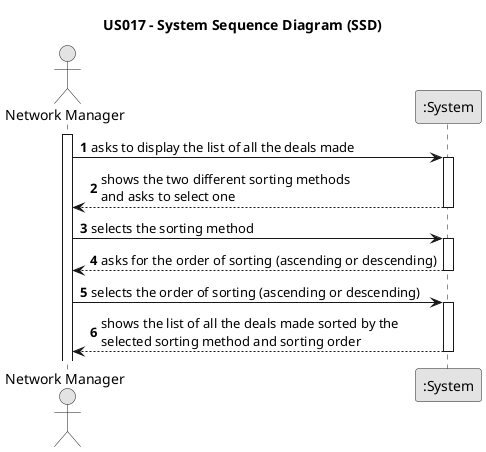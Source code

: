 @startuml
skinparam monochrome true
skinparam packageStyle rectangle
skinparam shadowing false

title US017 - System Sequence Diagram (SSD)

autonumber

actor "Network Manager" as NM
participant ":System" as System

activate NM

    NM -> System : asks to display the list of all the deals made

    activate System

        System --> NM : shows the two different sorting methods \nand asks to select one

    deactivate System

    NM -> System : selects the sorting method

    activate System

    System --> NM : asks for the order of sorting (ascending or descending)

    deactivate System

    NM -> System : selects the order of sorting (ascending or descending)

    activate System

    System --> NM : shows the list of all the deals made sorted by the \nselected sorting method and sorting order

    deactivate System

@enduml